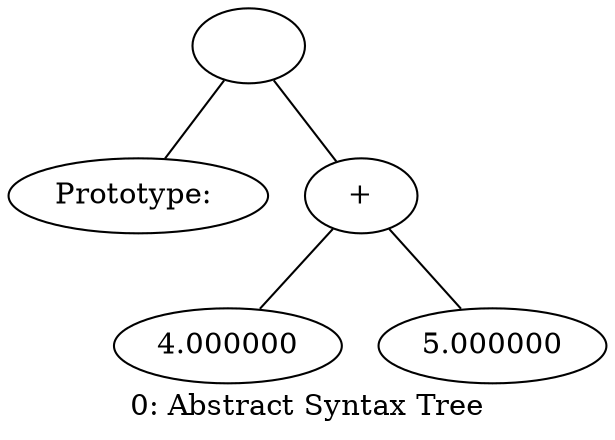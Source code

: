 graph "" {
label="0: Abstract Syntax Tree"idx1;
idx1[label=""] ;
idx1 -- idx2;
idx2;
idx2[label="Prototype: "] ;
idx1 -- idx3;
idx3;
idx3[label="+"] ;
idx3 -- idx4;
idx4;
idx4[label="4.000000"] ;
idx3 -- idx5;
idx5;
idx5[label="5.000000"] ;
}